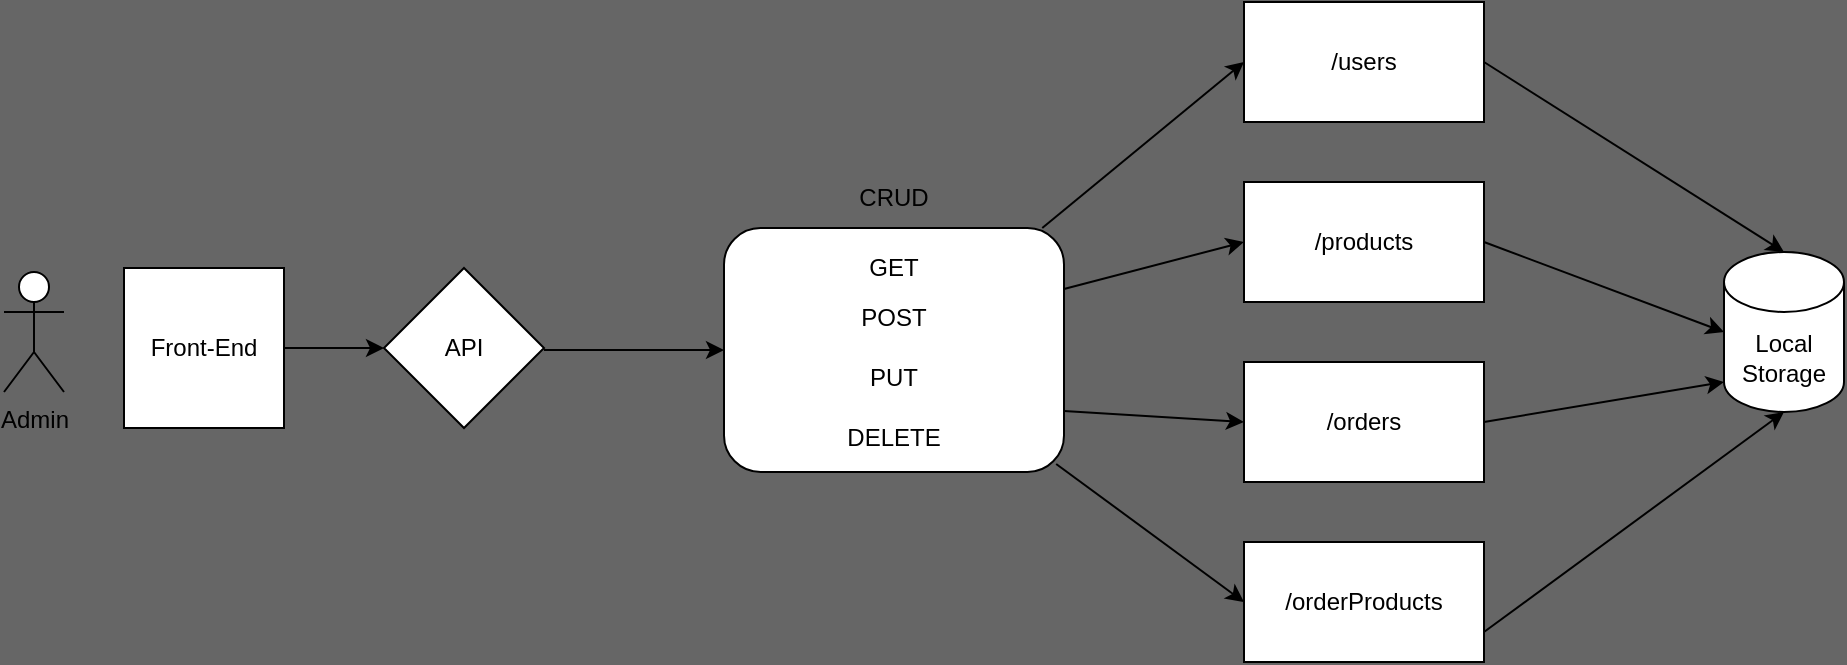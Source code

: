 <mxfile>
    <diagram id="kWbpS3JrUMJ7x9b7rC0w" name="Page-2">
        <mxGraphModel dx="1823" dy="1133" grid="1" gridSize="10" guides="1" tooltips="1" connect="1" arrows="1" fold="1" page="1" pageScale="1" pageWidth="1169" pageHeight="827" background="#666666" math="0" shadow="0">
            <root>
                <mxCell id="LJ-sNDDJbaFfc6RFgoZQ-0"/>
                <mxCell id="LJ-sNDDJbaFfc6RFgoZQ-1" parent="LJ-sNDDJbaFfc6RFgoZQ-0"/>
                <mxCell id="LJ-sNDDJbaFfc6RFgoZQ-14" value="Admin" style="shape=umlActor;verticalLabelPosition=bottom;verticalAlign=top;html=1;outlineConnect=0;" parent="LJ-sNDDJbaFfc6RFgoZQ-1" vertex="1">
                    <mxGeometry x="125" y="384" width="30" height="60" as="geometry"/>
                </mxCell>
                <mxCell id="LJ-sNDDJbaFfc6RFgoZQ-15" value="" style="group" parent="LJ-sNDDJbaFfc6RFgoZQ-1" vertex="1" connectable="0">
                    <mxGeometry x="185" y="382" width="80" height="80" as="geometry"/>
                </mxCell>
                <mxCell id="LJ-sNDDJbaFfc6RFgoZQ-3" value="" style="whiteSpace=wrap;html=1;aspect=fixed;" parent="LJ-sNDDJbaFfc6RFgoZQ-15" vertex="1">
                    <mxGeometry width="80" height="80" as="geometry"/>
                </mxCell>
                <mxCell id="LJ-sNDDJbaFfc6RFgoZQ-13" value="Front-End" style="text;html=1;strokeColor=none;fillColor=none;align=center;verticalAlign=middle;whiteSpace=wrap;rounded=0;" parent="LJ-sNDDJbaFfc6RFgoZQ-15" vertex="1">
                    <mxGeometry x="10" y="25" width="60" height="30" as="geometry"/>
                </mxCell>
                <mxCell id="LJ-sNDDJbaFfc6RFgoZQ-16" value="" style="rhombus;whiteSpace=wrap;html=1;" parent="LJ-sNDDJbaFfc6RFgoZQ-1" vertex="1">
                    <mxGeometry x="315" y="382" width="80" height="80" as="geometry"/>
                </mxCell>
                <mxCell id="LJ-sNDDJbaFfc6RFgoZQ-17" value="" style="group" parent="LJ-sNDDJbaFfc6RFgoZQ-1" vertex="1" connectable="0">
                    <mxGeometry x="745" y="249" width="120" height="330" as="geometry"/>
                </mxCell>
                <mxCell id="LJ-sNDDJbaFfc6RFgoZQ-5" value="" style="rounded=0;whiteSpace=wrap;html=1;" parent="LJ-sNDDJbaFfc6RFgoZQ-17" vertex="1">
                    <mxGeometry width="120" height="60" as="geometry"/>
                </mxCell>
                <mxCell id="LJ-sNDDJbaFfc6RFgoZQ-6" value="" style="rounded=0;whiteSpace=wrap;html=1;" parent="LJ-sNDDJbaFfc6RFgoZQ-17" vertex="1">
                    <mxGeometry y="90" width="120" height="60" as="geometry"/>
                </mxCell>
                <mxCell id="LJ-sNDDJbaFfc6RFgoZQ-7" value="" style="rounded=0;whiteSpace=wrap;html=1;" parent="LJ-sNDDJbaFfc6RFgoZQ-17" vertex="1">
                    <mxGeometry y="180" width="120" height="60" as="geometry"/>
                </mxCell>
                <mxCell id="LJ-sNDDJbaFfc6RFgoZQ-8" value="/users" style="text;html=1;strokeColor=none;fillColor=none;align=center;verticalAlign=middle;whiteSpace=wrap;rounded=0;" parent="LJ-sNDDJbaFfc6RFgoZQ-17" vertex="1">
                    <mxGeometry x="30" y="15" width="60" height="30" as="geometry"/>
                </mxCell>
                <mxCell id="LJ-sNDDJbaFfc6RFgoZQ-9" value="/products" style="text;html=1;strokeColor=none;fillColor=none;align=center;verticalAlign=middle;whiteSpace=wrap;rounded=0;" parent="LJ-sNDDJbaFfc6RFgoZQ-17" vertex="1">
                    <mxGeometry x="30" y="105" width="60" height="30" as="geometry"/>
                </mxCell>
                <mxCell id="LJ-sNDDJbaFfc6RFgoZQ-10" value="/orders" style="text;html=1;strokeColor=none;fillColor=none;align=center;verticalAlign=middle;whiteSpace=wrap;rounded=0;" parent="LJ-sNDDJbaFfc6RFgoZQ-17" vertex="1">
                    <mxGeometry x="30" y="195" width="60" height="30" as="geometry"/>
                </mxCell>
                <mxCell id="LJ-sNDDJbaFfc6RFgoZQ-11" value="" style="rounded=0;whiteSpace=wrap;html=1;" parent="LJ-sNDDJbaFfc6RFgoZQ-17" vertex="1">
                    <mxGeometry y="270" width="120" height="60" as="geometry"/>
                </mxCell>
                <mxCell id="LJ-sNDDJbaFfc6RFgoZQ-12" value="/orderProducts" style="text;html=1;strokeColor=none;fillColor=none;align=center;verticalAlign=middle;whiteSpace=wrap;rounded=0;" parent="LJ-sNDDJbaFfc6RFgoZQ-17" vertex="1">
                    <mxGeometry x="20" y="285" width="80" height="30" as="geometry"/>
                </mxCell>
                <mxCell id="LJ-sNDDJbaFfc6RFgoZQ-18" style="edgeStyle=none;html=1;entryX=0;entryY=0.5;entryDx=0;entryDy=0;" parent="LJ-sNDDJbaFfc6RFgoZQ-1" target="LJ-sNDDJbaFfc6RFgoZQ-16" edge="1">
                    <mxGeometry relative="1" as="geometry">
                        <mxPoint x="265" y="422" as="sourcePoint"/>
                    </mxGeometry>
                </mxCell>
                <mxCell id="Zz6h5kJGzul_qFJsNtpI-14" style="edgeStyle=none;html=1;entryX=0;entryY=0.5;entryDx=0;entryDy=0;" edge="1" parent="LJ-sNDDJbaFfc6RFgoZQ-1" target="Zz6h5kJGzul_qFJsNtpI-3">
                    <mxGeometry relative="1" as="geometry">
                        <mxPoint x="395" y="423" as="sourcePoint"/>
                    </mxGeometry>
                </mxCell>
                <mxCell id="LJ-sNDDJbaFfc6RFgoZQ-24" value="API" style="text;html=1;strokeColor=none;fillColor=none;align=center;verticalAlign=middle;whiteSpace=wrap;rounded=0;" parent="LJ-sNDDJbaFfc6RFgoZQ-1" vertex="1">
                    <mxGeometry x="325" y="407" width="60" height="30" as="geometry"/>
                </mxCell>
                <mxCell id="Zz6h5kJGzul_qFJsNtpI-9" value="" style="group" vertex="1" connectable="0" parent="LJ-sNDDJbaFfc6RFgoZQ-1">
                    <mxGeometry x="485" y="362" width="170" height="122" as="geometry"/>
                </mxCell>
                <mxCell id="Zz6h5kJGzul_qFJsNtpI-3" value="" style="rounded=1;whiteSpace=wrap;html=1;" vertex="1" parent="Zz6h5kJGzul_qFJsNtpI-9">
                    <mxGeometry width="170" height="122" as="geometry"/>
                </mxCell>
                <mxCell id="Zz6h5kJGzul_qFJsNtpI-4" value="GET" style="text;html=1;strokeColor=none;fillColor=none;align=center;verticalAlign=middle;whiteSpace=wrap;rounded=0;" vertex="1" parent="Zz6h5kJGzul_qFJsNtpI-9">
                    <mxGeometry x="55" y="5" width="60" height="30" as="geometry"/>
                </mxCell>
                <mxCell id="Zz6h5kJGzul_qFJsNtpI-5" value="POST" style="text;html=1;strokeColor=none;fillColor=none;align=center;verticalAlign=middle;whiteSpace=wrap;rounded=0;" vertex="1" parent="Zz6h5kJGzul_qFJsNtpI-9">
                    <mxGeometry x="55" y="30" width="60" height="30" as="geometry"/>
                </mxCell>
                <mxCell id="Zz6h5kJGzul_qFJsNtpI-6" value="PUT" style="text;html=1;strokeColor=none;fillColor=none;align=center;verticalAlign=middle;whiteSpace=wrap;rounded=0;" vertex="1" parent="Zz6h5kJGzul_qFJsNtpI-9">
                    <mxGeometry x="55" y="60" width="60" height="30" as="geometry"/>
                </mxCell>
                <mxCell id="Zz6h5kJGzul_qFJsNtpI-7" value="DELETE" style="text;html=1;strokeColor=none;fillColor=none;align=center;verticalAlign=middle;whiteSpace=wrap;rounded=0;" vertex="1" parent="Zz6h5kJGzul_qFJsNtpI-9">
                    <mxGeometry x="55" y="90" width="60" height="30" as="geometry"/>
                </mxCell>
                <mxCell id="Zz6h5kJGzul_qFJsNtpI-10" style="edgeStyle=none;html=1;entryX=0;entryY=0.5;entryDx=0;entryDy=0;" edge="1" parent="LJ-sNDDJbaFfc6RFgoZQ-1" source="Zz6h5kJGzul_qFJsNtpI-3" target="LJ-sNDDJbaFfc6RFgoZQ-5">
                    <mxGeometry relative="1" as="geometry">
                        <mxPoint x="655" y="359" as="sourcePoint"/>
                    </mxGeometry>
                </mxCell>
                <mxCell id="Zz6h5kJGzul_qFJsNtpI-11" style="edgeStyle=none;html=1;exitX=1;exitY=0.25;exitDx=0;exitDy=0;entryX=0;entryY=0.5;entryDx=0;entryDy=0;" edge="1" parent="LJ-sNDDJbaFfc6RFgoZQ-1" source="Zz6h5kJGzul_qFJsNtpI-3" target="LJ-sNDDJbaFfc6RFgoZQ-6">
                    <mxGeometry relative="1" as="geometry"/>
                </mxCell>
                <mxCell id="Zz6h5kJGzul_qFJsNtpI-12" style="edgeStyle=none;html=1;exitX=0.977;exitY=0.967;exitDx=0;exitDy=0;entryX=0;entryY=0.5;entryDx=0;entryDy=0;exitPerimeter=0;" edge="1" parent="LJ-sNDDJbaFfc6RFgoZQ-1" source="Zz6h5kJGzul_qFJsNtpI-3" target="LJ-sNDDJbaFfc6RFgoZQ-11">
                    <mxGeometry relative="1" as="geometry"/>
                </mxCell>
                <mxCell id="Zz6h5kJGzul_qFJsNtpI-13" style="edgeStyle=none;html=1;exitX=1;exitY=0.75;exitDx=0;exitDy=0;entryX=0;entryY=0.5;entryDx=0;entryDy=0;" edge="1" parent="LJ-sNDDJbaFfc6RFgoZQ-1" source="Zz6h5kJGzul_qFJsNtpI-3" target="LJ-sNDDJbaFfc6RFgoZQ-7">
                    <mxGeometry relative="1" as="geometry"/>
                </mxCell>
                <mxCell id="Zz6h5kJGzul_qFJsNtpI-15" value="CRUD" style="text;html=1;strokeColor=none;fillColor=none;align=center;verticalAlign=middle;whiteSpace=wrap;rounded=0;" vertex="1" parent="LJ-sNDDJbaFfc6RFgoZQ-1">
                    <mxGeometry x="540" y="332" width="60" height="30" as="geometry"/>
                </mxCell>
                <mxCell id="Zz6h5kJGzul_qFJsNtpI-17" value="Local&lt;br&gt;Storage" style="shape=cylinder3;whiteSpace=wrap;html=1;boundedLbl=1;backgroundOutline=1;size=15;" vertex="1" parent="LJ-sNDDJbaFfc6RFgoZQ-1">
                    <mxGeometry x="985" y="374" width="60" height="80" as="geometry"/>
                </mxCell>
                <mxCell id="Zz6h5kJGzul_qFJsNtpI-20" style="edgeStyle=none;html=1;exitX=1;exitY=0.5;exitDx=0;exitDy=0;entryX=0;entryY=0.5;entryDx=0;entryDy=0;entryPerimeter=0;" edge="1" parent="LJ-sNDDJbaFfc6RFgoZQ-1" source="LJ-sNDDJbaFfc6RFgoZQ-6" target="Zz6h5kJGzul_qFJsNtpI-17">
                    <mxGeometry relative="1" as="geometry"/>
                </mxCell>
                <mxCell id="Zz6h5kJGzul_qFJsNtpI-21" style="edgeStyle=none;html=1;exitX=1;exitY=0.5;exitDx=0;exitDy=0;entryX=0;entryY=1;entryDx=0;entryDy=-15;entryPerimeter=0;" edge="1" parent="LJ-sNDDJbaFfc6RFgoZQ-1" source="LJ-sNDDJbaFfc6RFgoZQ-7" target="Zz6h5kJGzul_qFJsNtpI-17">
                    <mxGeometry relative="1" as="geometry"/>
                </mxCell>
                <mxCell id="Zz6h5kJGzul_qFJsNtpI-22" style="edgeStyle=none;html=1;exitX=1;exitY=0.75;exitDx=0;exitDy=0;entryX=0.5;entryY=1;entryDx=0;entryDy=0;entryPerimeter=0;" edge="1" parent="LJ-sNDDJbaFfc6RFgoZQ-1" source="LJ-sNDDJbaFfc6RFgoZQ-11" target="Zz6h5kJGzul_qFJsNtpI-17">
                    <mxGeometry relative="1" as="geometry"/>
                </mxCell>
                <mxCell id="Zz6h5kJGzul_qFJsNtpI-23" style="edgeStyle=none;html=1;exitX=1;exitY=0.5;exitDx=0;exitDy=0;entryX=0.5;entryY=0;entryDx=0;entryDy=0;entryPerimeter=0;" edge="1" parent="LJ-sNDDJbaFfc6RFgoZQ-1" source="LJ-sNDDJbaFfc6RFgoZQ-5" target="Zz6h5kJGzul_qFJsNtpI-17">
                    <mxGeometry relative="1" as="geometry"/>
                </mxCell>
            </root>
        </mxGraphModel>
    </diagram>
    <diagram id="iSXIZXGi-jzSGJ2ZdKEU" name="Page-1">
        <mxGraphModel dx="729" dy="453" grid="1" gridSize="10" guides="1" tooltips="1" connect="1" arrows="1" fold="1" page="1" pageScale="1" pageWidth="1169" pageHeight="827" math="0" shadow="0">
            <root>
                <mxCell id="0"/>
                <mxCell id="1" parent="0"/>
                <mxCell id="15" value="User" style="swimlane;childLayout=stackLayout;horizontal=1;startSize=30;horizontalStack=0;rounded=1;fontSize=14;fontStyle=0;strokeWidth=2;resizeParent=0;resizeLast=1;shadow=0;dashed=0;align=center;" parent="1" vertex="1">
                    <mxGeometry x="170" y="100" width="160" height="220" as="geometry"/>
                </mxCell>
                <mxCell id="16" value="+id&#10;+name&#10;+telefone&#10;+ email&#10;+ cpf&#10;+ cep&#10;+ logradouro&#10;+ numero&#10;+ bairro&#10;+ cidade&#10;+ estado&#10;+ complemento" style="align=left;strokeColor=none;fillColor=none;spacingLeft=4;fontSize=12;verticalAlign=top;resizable=0;rotatable=0;part=1;" parent="15" vertex="1">
                    <mxGeometry y="30" width="160" height="190" as="geometry"/>
                </mxCell>
                <mxCell id="17" value="Products" style="swimlane;childLayout=stackLayout;horizontal=1;startSize=30;horizontalStack=0;rounded=1;fontSize=14;fontStyle=0;strokeWidth=2;resizeParent=0;resizeLast=1;shadow=0;dashed=0;align=center;" parent="1" vertex="1">
                    <mxGeometry x="520" y="110" width="160" height="120" as="geometry"/>
                </mxCell>
                <mxCell id="18" value="+ id&#10;+ name&#10;+ description&#10;+ price&#10;+ quantity" style="align=left;strokeColor=none;fillColor=none;spacingLeft=4;fontSize=12;verticalAlign=top;resizable=0;rotatable=0;part=1;" parent="17" vertex="1">
                    <mxGeometry y="30" width="160" height="90" as="geometry"/>
                </mxCell>
                <mxCell id="19" value="OrderProducts" style="swimlane;childLayout=stackLayout;horizontal=1;startSize=30;horizontalStack=0;rounded=1;fontSize=14;fontStyle=0;strokeWidth=2;resizeParent=0;resizeLast=1;shadow=0;dashed=0;align=center;" parent="1" vertex="1">
                    <mxGeometry x="350" y="110" width="160" height="120" as="geometry"/>
                </mxCell>
                <mxCell id="20" value="+ id&#10;+ orderProductId&#10;+ quantity&#10;+ value" style="align=left;strokeColor=none;fillColor=none;spacingLeft=4;fontSize=12;verticalAlign=top;resizable=0;rotatable=0;part=1;" parent="19" vertex="1">
                    <mxGeometry y="30" width="160" height="90" as="geometry"/>
                </mxCell>
                <mxCell id="21" value="Order" style="swimlane;childLayout=stackLayout;horizontal=1;startSize=30;horizontalStack=0;rounded=1;fontSize=14;fontStyle=0;strokeWidth=2;resizeParent=0;resizeLast=1;shadow=0;dashed=0;align=center;" parent="1" vertex="1">
                    <mxGeometry x="700" y="110" width="160" height="120" as="geometry"/>
                </mxCell>
                <mxCell id="22" value="+ id&#10;+ name&#10;+ description&#10;+ price&#10;+ quantity" style="align=left;strokeColor=none;fillColor=none;spacingLeft=4;fontSize=12;verticalAlign=top;resizable=0;rotatable=0;part=1;" parent="21" vertex="1">
                    <mxGeometry y="30" width="160" height="90" as="geometry"/>
                </mxCell>
            </root>
        </mxGraphModel>
    </diagram>
</mxfile>